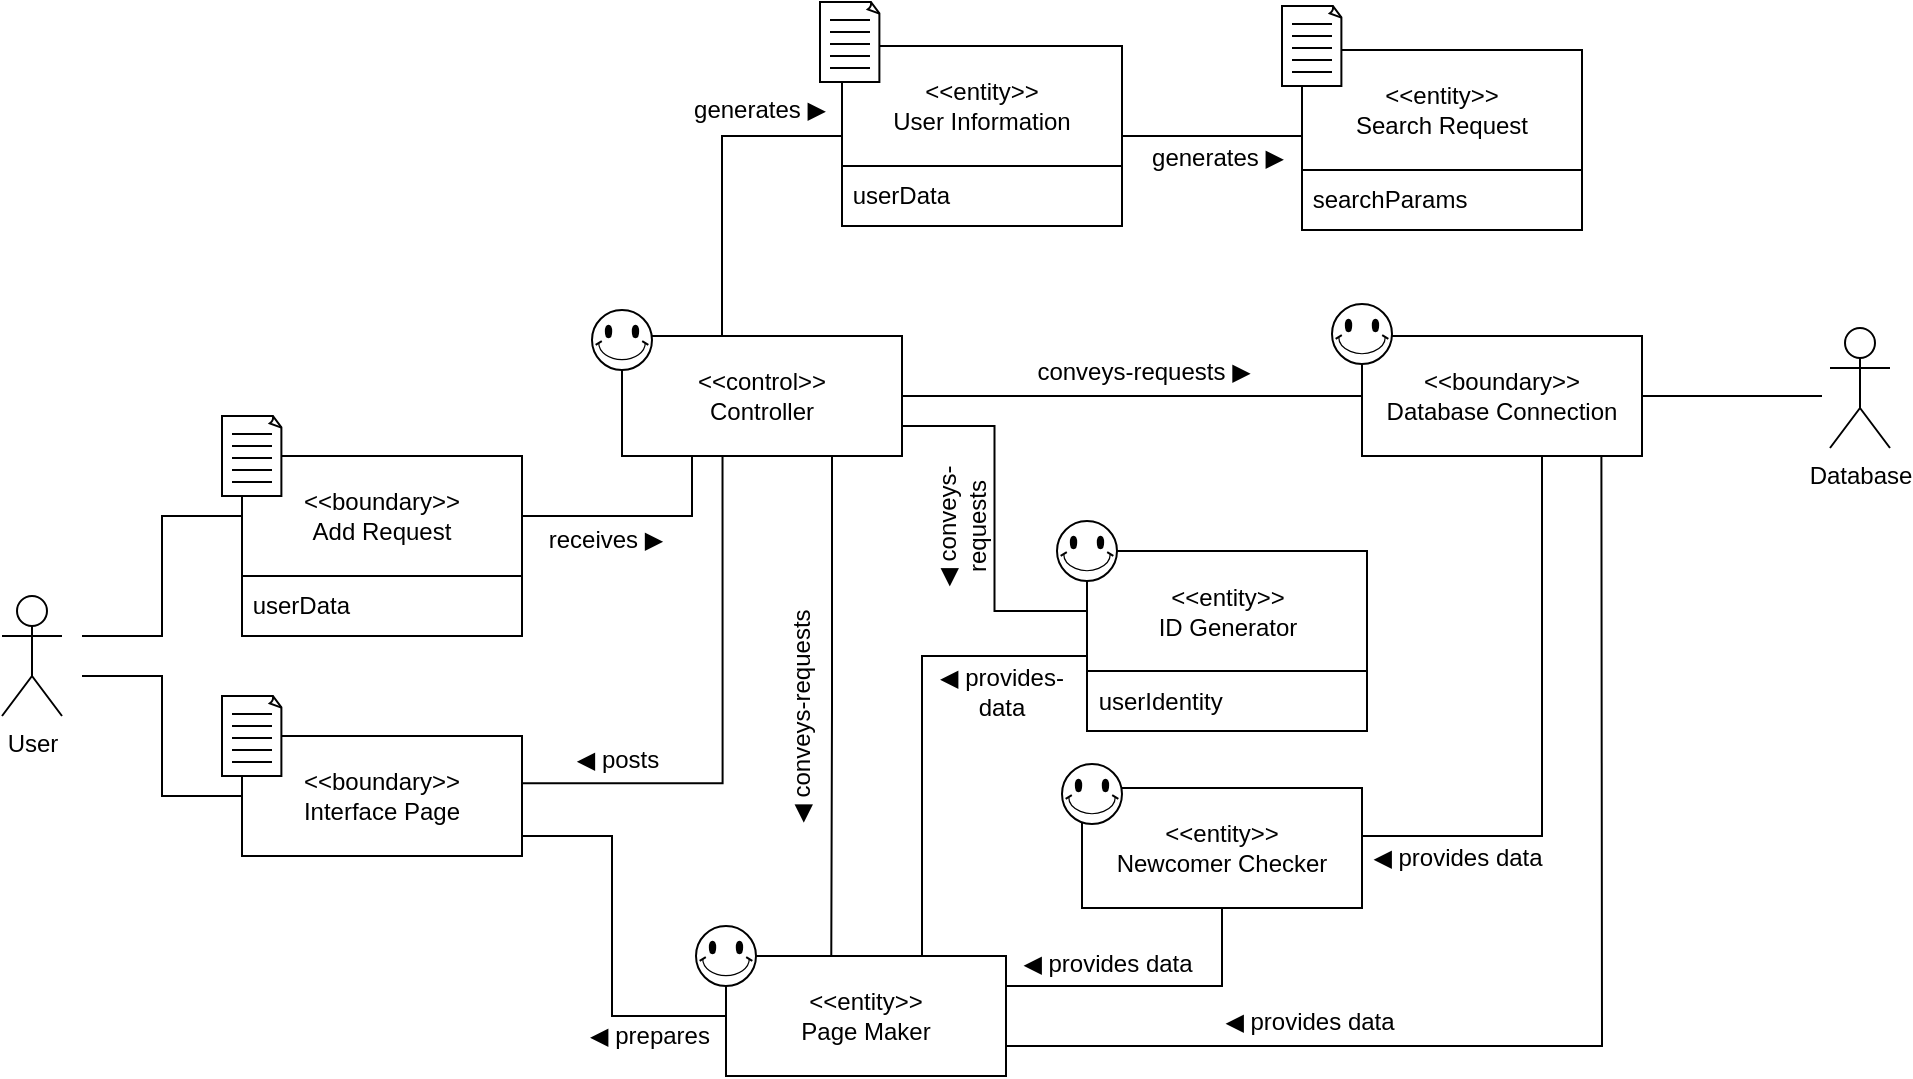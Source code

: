 <mxfile version="14.6.0" type="github">
  <diagram id="OBH5geUHSGTvNpPjRV8W" name="Page-1">
    <mxGraphModel dx="1483" dy="783" grid="1" gridSize="10" guides="1" tooltips="1" connect="1" arrows="1" fold="1" page="1" pageScale="1" pageWidth="827" pageHeight="1169" math="0" shadow="0">
      <root>
        <mxCell id="0" />
        <mxCell id="1" parent="0" />
        <mxCell id="lS9I7DAr3Gd4Izb3YdTy-1" value="Database" style="shape=umlActor;verticalLabelPosition=bottom;verticalAlign=top;html=1;outlineConnect=0;" vertex="1" parent="1">
          <mxGeometry x="1004" y="256" width="30" height="60" as="geometry" />
        </mxCell>
        <mxCell id="lS9I7DAr3Gd4Izb3YdTy-2" style="edgeStyle=orthogonalEdgeStyle;rounded=0;orthogonalLoop=1;jettySize=auto;html=1;exitX=0.359;exitY=0.985;exitDx=0;exitDy=0;entryX=1.003;entryY=0.394;entryDx=0;entryDy=0;entryPerimeter=0;startArrow=none;startFill=0;endArrow=none;endFill=0;exitPerimeter=0;" edge="1" parent="1" source="lS9I7DAr3Gd4Izb3YdTy-49" target="lS9I7DAr3Gd4Izb3YdTy-40">
          <mxGeometry relative="1" as="geometry">
            <Array as="points">
              <mxPoint x="450" y="484" />
            </Array>
          </mxGeometry>
        </mxCell>
        <mxCell id="lS9I7DAr3Gd4Izb3YdTy-3" style="edgeStyle=orthogonalEdgeStyle;rounded=0;orthogonalLoop=1;jettySize=auto;html=1;exitX=0.5;exitY=1;exitDx=0;exitDy=0;exitPerimeter=0;" edge="1" parent="1">
          <mxGeometry relative="1" as="geometry">
            <mxPoint x="135" y="185" as="sourcePoint" />
            <mxPoint x="135" y="185" as="targetPoint" />
          </mxGeometry>
        </mxCell>
        <mxCell id="lS9I7DAr3Gd4Izb3YdTy-4" style="edgeStyle=orthogonalEdgeStyle;rounded=0;orthogonalLoop=1;jettySize=auto;html=1;exitX=0.5;exitY=1;exitDx=0;exitDy=0;exitPerimeter=0;" edge="1" parent="1">
          <mxGeometry relative="1" as="geometry">
            <mxPoint x="135" y="185" as="sourcePoint" />
            <mxPoint x="135" y="185" as="targetPoint" />
          </mxGeometry>
        </mxCell>
        <mxCell id="lS9I7DAr3Gd4Izb3YdTy-5" style="edgeStyle=orthogonalEdgeStyle;rounded=0;orthogonalLoop=1;jettySize=auto;html=1;exitX=1.001;exitY=0.834;exitDx=0;exitDy=0;entryX=0;entryY=0.5;entryDx=0;entryDy=0;startArrow=none;startFill=0;endArrow=none;endFill=0;exitPerimeter=0;" edge="1" parent="1" source="lS9I7DAr3Gd4Izb3YdTy-40" target="lS9I7DAr3Gd4Izb3YdTy-68">
          <mxGeometry relative="1" as="geometry">
            <Array as="points">
              <mxPoint x="395" y="510" />
              <mxPoint x="395" y="600" />
            </Array>
          </mxGeometry>
        </mxCell>
        <mxCell id="lS9I7DAr3Gd4Izb3YdTy-6" style="edgeStyle=orthogonalEdgeStyle;rounded=0;orthogonalLoop=1;jettySize=auto;html=1;exitX=0;exitY=0.5;exitDx=0;exitDy=0;startArrow=none;startFill=0;endArrow=none;endFill=0;" edge="1" parent="1" source="lS9I7DAr3Gd4Izb3YdTy-40">
          <mxGeometry relative="1" as="geometry">
            <mxPoint x="130" y="430" as="targetPoint" />
            <Array as="points">
              <mxPoint x="170" y="490" />
              <mxPoint x="170" y="430" />
            </Array>
          </mxGeometry>
        </mxCell>
        <object label="User" id="lS9I7DAr3Gd4Izb3YdTy-7">
          <mxCell style="shape=umlActor;verticalLabelPosition=bottom;verticalAlign=top;html=1;outlineConnect=0;" vertex="1" parent="1">
            <mxGeometry x="90" y="390" width="30" height="60" as="geometry" />
          </mxCell>
        </object>
        <mxCell id="lS9I7DAr3Gd4Izb3YdTy-8" value="" style="group" vertex="1" connectable="0" parent="1">
          <mxGeometry x="510" y="115" width="140" height="100" as="geometry" />
        </mxCell>
        <mxCell id="lS9I7DAr3Gd4Izb3YdTy-9" value="" style="group" vertex="1" connectable="0" parent="lS9I7DAr3Gd4Izb3YdTy-8">
          <mxGeometry x="-11" y="-22" width="151" height="112" as="geometry" />
        </mxCell>
        <mxCell id="lS9I7DAr3Gd4Izb3YdTy-10" value="&amp;lt;&amp;lt;entity&amp;gt;&amp;gt;&lt;br&gt;User Information" style="rounded=0;whiteSpace=wrap;html=1;" vertex="1" parent="lS9I7DAr3Gd4Izb3YdTy-9">
          <mxGeometry x="11" y="22" width="140" height="60" as="geometry" />
        </mxCell>
        <mxCell id="lS9I7DAr3Gd4Izb3YdTy-11" value="&amp;nbsp;userData" style="rounded=0;whiteSpace=wrap;html=1;align=left;" vertex="1" parent="lS9I7DAr3Gd4Izb3YdTy-9">
          <mxGeometry x="11" y="82" width="140" height="30" as="geometry" />
        </mxCell>
        <mxCell id="lS9I7DAr3Gd4Izb3YdTy-12" value="" style="group" vertex="1" connectable="0" parent="lS9I7DAr3Gd4Izb3YdTy-9">
          <mxGeometry width="30" height="40" as="geometry" />
        </mxCell>
        <mxCell id="lS9I7DAr3Gd4Izb3YdTy-13" value="" style="whiteSpace=wrap;html=1;shape=mxgraph.basic.document" vertex="1" parent="lS9I7DAr3Gd4Izb3YdTy-12">
          <mxGeometry width="30" height="40" as="geometry" />
        </mxCell>
        <mxCell id="lS9I7DAr3Gd4Izb3YdTy-14" value="" style="endArrow=none;html=1;" edge="1" parent="lS9I7DAr3Gd4Izb3YdTy-12">
          <mxGeometry width="50" height="50" relative="1" as="geometry">
            <mxPoint x="5" y="9" as="sourcePoint" />
            <mxPoint x="25" y="9" as="targetPoint" />
          </mxGeometry>
        </mxCell>
        <mxCell id="lS9I7DAr3Gd4Izb3YdTy-15" value="" style="endArrow=none;html=1;" edge="1" parent="lS9I7DAr3Gd4Izb3YdTy-12">
          <mxGeometry width="50" height="50" relative="1" as="geometry">
            <mxPoint x="5" y="15" as="sourcePoint" />
            <mxPoint x="25" y="15" as="targetPoint" />
          </mxGeometry>
        </mxCell>
        <mxCell id="lS9I7DAr3Gd4Izb3YdTy-16" value="" style="endArrow=none;html=1;" edge="1" parent="lS9I7DAr3Gd4Izb3YdTy-12">
          <mxGeometry width="50" height="50" relative="1" as="geometry">
            <mxPoint x="5" y="21" as="sourcePoint" />
            <mxPoint x="25" y="21" as="targetPoint" />
          </mxGeometry>
        </mxCell>
        <mxCell id="lS9I7DAr3Gd4Izb3YdTy-17" value="" style="endArrow=none;html=1;" edge="1" parent="lS9I7DAr3Gd4Izb3YdTy-12">
          <mxGeometry width="50" height="50" relative="1" as="geometry">
            <mxPoint x="5" y="27" as="sourcePoint" />
            <mxPoint x="25" y="27" as="targetPoint" />
          </mxGeometry>
        </mxCell>
        <mxCell id="lS9I7DAr3Gd4Izb3YdTy-18" value="" style="endArrow=none;html=1;" edge="1" parent="lS9I7DAr3Gd4Izb3YdTy-12">
          <mxGeometry width="50" height="50" relative="1" as="geometry">
            <mxPoint x="5" y="33" as="sourcePoint" />
            <mxPoint x="25" y="33" as="targetPoint" />
          </mxGeometry>
        </mxCell>
        <mxCell id="lS9I7DAr3Gd4Izb3YdTy-19" style="edgeStyle=orthogonalEdgeStyle;rounded=0;orthogonalLoop=1;jettySize=auto;html=1;exitX=1;exitY=0.5;exitDx=0;exitDy=0;entryX=0.25;entryY=1;entryDx=0;entryDy=0;startArrow=none;startFill=0;endArrow=none;endFill=0;" edge="1" parent="1" source="lS9I7DAr3Gd4Izb3YdTy-30" target="lS9I7DAr3Gd4Izb3YdTy-49">
          <mxGeometry relative="1" as="geometry" />
        </mxCell>
        <mxCell id="lS9I7DAr3Gd4Izb3YdTy-20" style="edgeStyle=orthogonalEdgeStyle;rounded=0;orthogonalLoop=1;jettySize=auto;html=1;exitX=0;exitY=0.5;exitDx=0;exitDy=0;startArrow=none;startFill=0;endArrow=none;endFill=0;" edge="1" parent="1" source="lS9I7DAr3Gd4Izb3YdTy-30">
          <mxGeometry relative="1" as="geometry">
            <mxPoint x="130" y="410" as="targetPoint" />
            <Array as="points">
              <mxPoint x="170" y="350" />
              <mxPoint x="170" y="410" />
            </Array>
          </mxGeometry>
        </mxCell>
        <mxCell id="lS9I7DAr3Gd4Izb3YdTy-21" value="◀ conveys-requests" style="text;html=1;strokeColor=none;fillColor=none;align=center;verticalAlign=middle;whiteSpace=wrap;rounded=0;rotation=-90;" vertex="1" parent="1">
          <mxGeometry x="425" y="440" width="130" height="20" as="geometry" />
        </mxCell>
        <mxCell id="lS9I7DAr3Gd4Izb3YdTy-22" value="◀ prepares" style="text;html=1;strokeColor=none;fillColor=none;align=center;verticalAlign=middle;whiteSpace=wrap;rounded=0;" vertex="1" parent="1">
          <mxGeometry x="381" y="600" width="66" height="20" as="geometry" />
        </mxCell>
        <mxCell id="lS9I7DAr3Gd4Izb3YdTy-23" value="receives ▶" style="text;html=1;strokeColor=none;fillColor=none;align=center;verticalAlign=middle;whiteSpace=wrap;rounded=0;" vertex="1" parent="1">
          <mxGeometry x="359" y="352" width="66" height="20" as="geometry" />
        </mxCell>
        <mxCell id="lS9I7DAr3Gd4Izb3YdTy-24" value="conveys-requests ▶" style="text;html=1;strokeColor=none;fillColor=none;align=center;verticalAlign=middle;whiteSpace=wrap;rounded=0;rotation=0;" vertex="1" parent="1">
          <mxGeometry x="596" y="268" width="130" height="20" as="geometry" />
        </mxCell>
        <mxCell id="lS9I7DAr3Gd4Izb3YdTy-25" value="◀ provides-data" style="text;html=1;strokeColor=none;fillColor=none;align=center;verticalAlign=middle;whiteSpace=wrap;rounded=0;rotation=0;" vertex="1" parent="1">
          <mxGeometry x="552" y="428" width="76" height="20" as="geometry" />
        </mxCell>
        <mxCell id="lS9I7DAr3Gd4Izb3YdTy-26" value="◀ provides data" style="text;html=1;strokeColor=none;fillColor=none;align=center;verticalAlign=middle;whiteSpace=wrap;rounded=0;rotation=0;" vertex="1" parent="1">
          <mxGeometry x="753" y="511" width="130" height="20" as="geometry" />
        </mxCell>
        <mxCell id="lS9I7DAr3Gd4Izb3YdTy-27" value="◀ posts" style="text;html=1;strokeColor=none;fillColor=none;align=center;verticalAlign=middle;whiteSpace=wrap;rounded=0;" vertex="1" parent="1">
          <mxGeometry x="365" y="462" width="66" height="20" as="geometry" />
        </mxCell>
        <mxCell id="lS9I7DAr3Gd4Izb3YdTy-28" value="" style="group" vertex="1" connectable="0" parent="1">
          <mxGeometry x="200" y="300" width="150" height="110" as="geometry" />
        </mxCell>
        <mxCell id="lS9I7DAr3Gd4Izb3YdTy-29" value="" style="group" vertex="1" connectable="0" parent="lS9I7DAr3Gd4Izb3YdTy-28">
          <mxGeometry x="10" y="20" width="140" height="90" as="geometry" />
        </mxCell>
        <mxCell id="lS9I7DAr3Gd4Izb3YdTy-30" value="&amp;lt;&amp;lt;boundary&amp;gt;&amp;gt;&lt;br&gt;Add Request" style="rounded=0;whiteSpace=wrap;html=1;" vertex="1" parent="lS9I7DAr3Gd4Izb3YdTy-29">
          <mxGeometry width="140" height="60" as="geometry" />
        </mxCell>
        <mxCell id="lS9I7DAr3Gd4Izb3YdTy-31" value="&amp;nbsp;userData" style="rounded=0;whiteSpace=wrap;html=1;align=left;" vertex="1" parent="lS9I7DAr3Gd4Izb3YdTy-29">
          <mxGeometry y="60" width="140" height="30" as="geometry" />
        </mxCell>
        <mxCell id="lS9I7DAr3Gd4Izb3YdTy-32" value="" style="group" vertex="1" connectable="0" parent="lS9I7DAr3Gd4Izb3YdTy-28">
          <mxGeometry width="30" height="40" as="geometry" />
        </mxCell>
        <mxCell id="lS9I7DAr3Gd4Izb3YdTy-33" value="" style="whiteSpace=wrap;html=1;shape=mxgraph.basic.document" vertex="1" parent="lS9I7DAr3Gd4Izb3YdTy-32">
          <mxGeometry width="30" height="40" as="geometry" />
        </mxCell>
        <mxCell id="lS9I7DAr3Gd4Izb3YdTy-34" value="" style="endArrow=none;html=1;" edge="1" parent="lS9I7DAr3Gd4Izb3YdTy-32">
          <mxGeometry width="50" height="50" relative="1" as="geometry">
            <mxPoint x="5" y="9" as="sourcePoint" />
            <mxPoint x="25" y="9" as="targetPoint" />
          </mxGeometry>
        </mxCell>
        <mxCell id="lS9I7DAr3Gd4Izb3YdTy-35" value="" style="endArrow=none;html=1;" edge="1" parent="lS9I7DAr3Gd4Izb3YdTy-32">
          <mxGeometry width="50" height="50" relative="1" as="geometry">
            <mxPoint x="5" y="15" as="sourcePoint" />
            <mxPoint x="25" y="15" as="targetPoint" />
          </mxGeometry>
        </mxCell>
        <mxCell id="lS9I7DAr3Gd4Izb3YdTy-36" value="" style="endArrow=none;html=1;" edge="1" parent="lS9I7DAr3Gd4Izb3YdTy-32">
          <mxGeometry width="50" height="50" relative="1" as="geometry">
            <mxPoint x="5" y="21" as="sourcePoint" />
            <mxPoint x="25" y="21" as="targetPoint" />
          </mxGeometry>
        </mxCell>
        <mxCell id="lS9I7DAr3Gd4Izb3YdTy-37" value="" style="endArrow=none;html=1;" edge="1" parent="lS9I7DAr3Gd4Izb3YdTy-32">
          <mxGeometry width="50" height="50" relative="1" as="geometry">
            <mxPoint x="5" y="27" as="sourcePoint" />
            <mxPoint x="25" y="27" as="targetPoint" />
          </mxGeometry>
        </mxCell>
        <mxCell id="lS9I7DAr3Gd4Izb3YdTy-38" value="" style="endArrow=none;html=1;" edge="1" parent="lS9I7DAr3Gd4Izb3YdTy-32">
          <mxGeometry width="50" height="50" relative="1" as="geometry">
            <mxPoint x="5" y="33" as="sourcePoint" />
            <mxPoint x="25" y="33" as="targetPoint" />
          </mxGeometry>
        </mxCell>
        <mxCell id="lS9I7DAr3Gd4Izb3YdTy-39" value="" style="group" vertex="1" connectable="0" parent="1">
          <mxGeometry x="200" y="440" width="150" height="80" as="geometry" />
        </mxCell>
        <mxCell id="lS9I7DAr3Gd4Izb3YdTy-40" value="&amp;lt;&amp;lt;boundary&amp;gt;&amp;gt;&lt;br&gt;Interface Page" style="rounded=0;whiteSpace=wrap;html=1;" vertex="1" parent="lS9I7DAr3Gd4Izb3YdTy-39">
          <mxGeometry x="10" y="20" width="140" height="60" as="geometry" />
        </mxCell>
        <mxCell id="lS9I7DAr3Gd4Izb3YdTy-41" value="" style="group" vertex="1" connectable="0" parent="lS9I7DAr3Gd4Izb3YdTy-39">
          <mxGeometry width="30" height="40" as="geometry" />
        </mxCell>
        <mxCell id="lS9I7DAr3Gd4Izb3YdTy-42" value="" style="whiteSpace=wrap;html=1;shape=mxgraph.basic.document" vertex="1" parent="lS9I7DAr3Gd4Izb3YdTy-41">
          <mxGeometry width="30" height="40" as="geometry" />
        </mxCell>
        <mxCell id="lS9I7DAr3Gd4Izb3YdTy-43" value="" style="endArrow=none;html=1;" edge="1" parent="lS9I7DAr3Gd4Izb3YdTy-41">
          <mxGeometry width="50" height="50" relative="1" as="geometry">
            <mxPoint x="5" y="9" as="sourcePoint" />
            <mxPoint x="25" y="9" as="targetPoint" />
          </mxGeometry>
        </mxCell>
        <mxCell id="lS9I7DAr3Gd4Izb3YdTy-44" value="" style="endArrow=none;html=1;" edge="1" parent="lS9I7DAr3Gd4Izb3YdTy-41">
          <mxGeometry width="50" height="50" relative="1" as="geometry">
            <mxPoint x="5" y="15" as="sourcePoint" />
            <mxPoint x="25" y="15" as="targetPoint" />
          </mxGeometry>
        </mxCell>
        <mxCell id="lS9I7DAr3Gd4Izb3YdTy-45" value="" style="endArrow=none;html=1;" edge="1" parent="lS9I7DAr3Gd4Izb3YdTy-41">
          <mxGeometry width="50" height="50" relative="1" as="geometry">
            <mxPoint x="5" y="21" as="sourcePoint" />
            <mxPoint x="25" y="21" as="targetPoint" />
          </mxGeometry>
        </mxCell>
        <mxCell id="lS9I7DAr3Gd4Izb3YdTy-46" value="" style="endArrow=none;html=1;" edge="1" parent="lS9I7DAr3Gd4Izb3YdTy-41">
          <mxGeometry width="50" height="50" relative="1" as="geometry">
            <mxPoint x="5" y="27" as="sourcePoint" />
            <mxPoint x="25" y="27" as="targetPoint" />
          </mxGeometry>
        </mxCell>
        <mxCell id="lS9I7DAr3Gd4Izb3YdTy-47" value="" style="endArrow=none;html=1;" edge="1" parent="lS9I7DAr3Gd4Izb3YdTy-41">
          <mxGeometry width="50" height="50" relative="1" as="geometry">
            <mxPoint x="5" y="33" as="sourcePoint" />
            <mxPoint x="25" y="33" as="targetPoint" />
          </mxGeometry>
        </mxCell>
        <mxCell id="lS9I7DAr3Gd4Izb3YdTy-48" value="" style="group" vertex="1" connectable="0" parent="1">
          <mxGeometry x="385" y="247" width="155" height="73" as="geometry" />
        </mxCell>
        <mxCell id="lS9I7DAr3Gd4Izb3YdTy-49" value="&amp;lt;&amp;lt;control&amp;gt;&amp;gt;&lt;br&gt;Controller" style="rounded=0;whiteSpace=wrap;html=1;" vertex="1" parent="lS9I7DAr3Gd4Izb3YdTy-48">
          <mxGeometry x="15" y="13" width="140" height="60" as="geometry" />
        </mxCell>
        <mxCell id="lS9I7DAr3Gd4Izb3YdTy-50" value="" style="verticalLabelPosition=bottom;verticalAlign=top;html=1;shape=mxgraph.basic.smiley" vertex="1" parent="lS9I7DAr3Gd4Izb3YdTy-48">
          <mxGeometry width="30" height="30" as="geometry" />
        </mxCell>
        <mxCell id="lS9I7DAr3Gd4Izb3YdTy-51" value="" style="group" vertex="1" connectable="0" parent="1">
          <mxGeometry x="707.5" y="382.5" width="195" height="75" as="geometry" />
        </mxCell>
        <mxCell id="lS9I7DAr3Gd4Izb3YdTy-52" value="" style="verticalLabelPosition=bottom;verticalAlign=top;html=1;shape=mxgraph.basic.smiley" vertex="1" parent="lS9I7DAr3Gd4Izb3YdTy-51">
          <mxGeometry width="30" height="30" as="geometry" />
        </mxCell>
        <mxCell id="lS9I7DAr3Gd4Izb3YdTy-53" value="" style="group" vertex="1" connectable="0" parent="lS9I7DAr3Gd4Izb3YdTy-51">
          <mxGeometry x="-75" y="-15" width="140" height="90" as="geometry" />
        </mxCell>
        <mxCell id="lS9I7DAr3Gd4Izb3YdTy-54" value="&amp;lt;&amp;lt;entity&amp;gt;&amp;gt;&lt;br&gt;ID Generator" style="rounded=0;whiteSpace=wrap;html=1;" vertex="1" parent="lS9I7DAr3Gd4Izb3YdTy-53">
          <mxGeometry width="140" height="60" as="geometry" />
        </mxCell>
        <mxCell id="lS9I7DAr3Gd4Izb3YdTy-55" value="&amp;nbsp;userIdentity" style="rounded=0;whiteSpace=wrap;html=1;align=left;" vertex="1" parent="lS9I7DAr3Gd4Izb3YdTy-53">
          <mxGeometry y="60" width="140" height="30" as="geometry" />
        </mxCell>
        <mxCell id="lS9I7DAr3Gd4Izb3YdTy-56" value="" style="verticalLabelPosition=bottom;verticalAlign=top;html=1;shape=mxgraph.basic.smiley" vertex="1" parent="lS9I7DAr3Gd4Izb3YdTy-53">
          <mxGeometry x="-15" y="-15" width="30" height="30" as="geometry" />
        </mxCell>
        <mxCell id="lS9I7DAr3Gd4Izb3YdTy-57" value="" style="group" vertex="1" connectable="0" parent="1">
          <mxGeometry x="730" y="95" width="150" height="112" as="geometry" />
        </mxCell>
        <mxCell id="lS9I7DAr3Gd4Izb3YdTy-58" value="&amp;lt;&amp;lt;entity&amp;gt;&amp;gt;&lt;br&gt;Search Request" style="rounded=0;whiteSpace=wrap;html=1;" vertex="1" parent="lS9I7DAr3Gd4Izb3YdTy-57">
          <mxGeometry x="10" y="22" width="140" height="60" as="geometry" />
        </mxCell>
        <mxCell id="lS9I7DAr3Gd4Izb3YdTy-59" value="&amp;nbsp;searchParams" style="rounded=0;whiteSpace=wrap;html=1;align=left;" vertex="1" parent="lS9I7DAr3Gd4Izb3YdTy-57">
          <mxGeometry x="10" y="82" width="140" height="30" as="geometry" />
        </mxCell>
        <mxCell id="lS9I7DAr3Gd4Izb3YdTy-60" value="" style="group" vertex="1" connectable="0" parent="lS9I7DAr3Gd4Izb3YdTy-57">
          <mxGeometry width="30" height="40" as="geometry" />
        </mxCell>
        <mxCell id="lS9I7DAr3Gd4Izb3YdTy-61" value="" style="whiteSpace=wrap;html=1;shape=mxgraph.basic.document" vertex="1" parent="lS9I7DAr3Gd4Izb3YdTy-60">
          <mxGeometry width="30" height="40" as="geometry" />
        </mxCell>
        <mxCell id="lS9I7DAr3Gd4Izb3YdTy-62" value="" style="endArrow=none;html=1;" edge="1" parent="lS9I7DAr3Gd4Izb3YdTy-60">
          <mxGeometry width="50" height="50" relative="1" as="geometry">
            <mxPoint x="5" y="9" as="sourcePoint" />
            <mxPoint x="25" y="9" as="targetPoint" />
          </mxGeometry>
        </mxCell>
        <mxCell id="lS9I7DAr3Gd4Izb3YdTy-63" value="" style="endArrow=none;html=1;" edge="1" parent="lS9I7DAr3Gd4Izb3YdTy-60">
          <mxGeometry width="50" height="50" relative="1" as="geometry">
            <mxPoint x="5" y="15" as="sourcePoint" />
            <mxPoint x="25" y="15" as="targetPoint" />
          </mxGeometry>
        </mxCell>
        <mxCell id="lS9I7DAr3Gd4Izb3YdTy-64" value="" style="endArrow=none;html=1;" edge="1" parent="lS9I7DAr3Gd4Izb3YdTy-60">
          <mxGeometry width="50" height="50" relative="1" as="geometry">
            <mxPoint x="5" y="21" as="sourcePoint" />
            <mxPoint x="25" y="21" as="targetPoint" />
          </mxGeometry>
        </mxCell>
        <mxCell id="lS9I7DAr3Gd4Izb3YdTy-65" value="" style="endArrow=none;html=1;" edge="1" parent="lS9I7DAr3Gd4Izb3YdTy-60">
          <mxGeometry width="50" height="50" relative="1" as="geometry">
            <mxPoint x="5" y="27" as="sourcePoint" />
            <mxPoint x="25" y="27" as="targetPoint" />
          </mxGeometry>
        </mxCell>
        <mxCell id="lS9I7DAr3Gd4Izb3YdTy-66" value="" style="endArrow=none;html=1;" edge="1" parent="lS9I7DAr3Gd4Izb3YdTy-60">
          <mxGeometry width="50" height="50" relative="1" as="geometry">
            <mxPoint x="5" y="33" as="sourcePoint" />
            <mxPoint x="25" y="33" as="targetPoint" />
          </mxGeometry>
        </mxCell>
        <mxCell id="lS9I7DAr3Gd4Izb3YdTy-67" value="" style="group" vertex="1" connectable="0" parent="1">
          <mxGeometry x="437" y="555" width="155" height="75" as="geometry" />
        </mxCell>
        <mxCell id="lS9I7DAr3Gd4Izb3YdTy-68" value="&amp;lt;&amp;lt;entity&amp;gt;&amp;gt;&lt;br&gt;Page Maker" style="rounded=0;whiteSpace=wrap;html=1;" vertex="1" parent="lS9I7DAr3Gd4Izb3YdTy-67">
          <mxGeometry x="15" y="15" width="140" height="60" as="geometry" />
        </mxCell>
        <mxCell id="lS9I7DAr3Gd4Izb3YdTy-69" value="" style="verticalLabelPosition=bottom;verticalAlign=top;html=1;shape=mxgraph.basic.smiley" vertex="1" parent="lS9I7DAr3Gd4Izb3YdTy-67">
          <mxGeometry width="30" height="30" as="geometry" />
        </mxCell>
        <mxCell id="lS9I7DAr3Gd4Izb3YdTy-70" value="" style="group" vertex="1" connectable="0" parent="1">
          <mxGeometry x="620" y="474" width="150" height="72" as="geometry" />
        </mxCell>
        <mxCell id="lS9I7DAr3Gd4Izb3YdTy-71" value="&amp;lt;&amp;lt;entity&amp;gt;&amp;gt;&lt;br&gt;Newcomer Checker" style="rounded=0;whiteSpace=wrap;html=1;" vertex="1" parent="lS9I7DAr3Gd4Izb3YdTy-70">
          <mxGeometry x="10" y="12" width="140" height="60" as="geometry" />
        </mxCell>
        <mxCell id="lS9I7DAr3Gd4Izb3YdTy-72" value="" style="verticalLabelPosition=bottom;verticalAlign=top;html=1;shape=mxgraph.basic.smiley" vertex="1" parent="lS9I7DAr3Gd4Izb3YdTy-70">
          <mxGeometry width="30" height="30" as="geometry" />
        </mxCell>
        <mxCell id="lS9I7DAr3Gd4Izb3YdTy-73" style="edgeStyle=orthogonalEdgeStyle;rounded=0;orthogonalLoop=1;jettySize=auto;html=1;exitX=0.855;exitY=1.024;exitDx=0;exitDy=0;entryX=1;entryY=0.75;entryDx=0;entryDy=0;endArrow=none;endFill=0;exitPerimeter=0;" edge="1" parent="1" source="lS9I7DAr3Gd4Izb3YdTy-75" target="lS9I7DAr3Gd4Izb3YdTy-68">
          <mxGeometry relative="1" as="geometry">
            <Array as="points">
              <mxPoint x="890" y="320" />
              <mxPoint x="890" y="615" />
            </Array>
          </mxGeometry>
        </mxCell>
        <mxCell id="lS9I7DAr3Gd4Izb3YdTy-74" style="edgeStyle=orthogonalEdgeStyle;rounded=0;orthogonalLoop=1;jettySize=auto;html=1;exitX=1;exitY=0.5;exitDx=0;exitDy=0;endArrow=none;endFill=0;" edge="1" parent="1" source="lS9I7DAr3Gd4Izb3YdTy-75">
          <mxGeometry relative="1" as="geometry">
            <mxPoint x="1000" y="289.952" as="targetPoint" />
          </mxGeometry>
        </mxCell>
        <mxCell id="lS9I7DAr3Gd4Izb3YdTy-75" value="&amp;lt;&amp;lt;boundary&amp;gt;&amp;gt;&lt;br&gt;Database Connection" style="rounded=0;whiteSpace=wrap;html=1;" vertex="1" parent="1">
          <mxGeometry x="770" y="260" width="140" height="60" as="geometry" />
        </mxCell>
        <mxCell id="lS9I7DAr3Gd4Izb3YdTy-76" style="edgeStyle=orthogonalEdgeStyle;rounded=0;orthogonalLoop=1;jettySize=auto;html=1;endArrow=none;endFill=0;" edge="1" parent="1">
          <mxGeometry relative="1" as="geometry">
            <mxPoint x="450" y="260" as="targetPoint" />
            <mxPoint x="510" y="140" as="sourcePoint" />
            <Array as="points">
              <mxPoint x="510" y="160" />
              <mxPoint x="450" y="160" />
            </Array>
          </mxGeometry>
        </mxCell>
        <mxCell id="lS9I7DAr3Gd4Izb3YdTy-77" value="generates&amp;nbsp;▶" style="text;html=1;strokeColor=none;fillColor=none;align=center;verticalAlign=middle;whiteSpace=wrap;rounded=0;rotation=0;" vertex="1" parent="1">
          <mxGeometry x="403.5" y="137" width="130" height="20" as="geometry" />
        </mxCell>
        <mxCell id="lS9I7DAr3Gd4Izb3YdTy-78" style="edgeStyle=orthogonalEdgeStyle;rounded=0;orthogonalLoop=1;jettySize=auto;html=1;exitX=1;exitY=0.75;exitDx=0;exitDy=0;endArrow=none;endFill=0;" edge="1" parent="1" source="lS9I7DAr3Gd4Izb3YdTy-10">
          <mxGeometry relative="1" as="geometry">
            <mxPoint x="740" y="160" as="targetPoint" />
            <Array as="points">
              <mxPoint x="740" y="160" />
            </Array>
          </mxGeometry>
        </mxCell>
        <mxCell id="lS9I7DAr3Gd4Izb3YdTy-79" style="edgeStyle=orthogonalEdgeStyle;rounded=0;orthogonalLoop=1;jettySize=auto;html=1;exitX=1;exitY=0.5;exitDx=0;exitDy=0;endArrow=none;endFill=0;" edge="1" parent="1" source="lS9I7DAr3Gd4Izb3YdTy-71" target="lS9I7DAr3Gd4Izb3YdTy-75">
          <mxGeometry relative="1" as="geometry">
            <Array as="points">
              <mxPoint x="770" y="510" />
              <mxPoint x="860" y="510" />
            </Array>
          </mxGeometry>
        </mxCell>
        <mxCell id="lS9I7DAr3Gd4Izb3YdTy-80" style="edgeStyle=orthogonalEdgeStyle;rounded=0;orthogonalLoop=1;jettySize=auto;html=1;exitX=1;exitY=0.5;exitDx=0;exitDy=0;entryX=0;entryY=0.5;entryDx=0;entryDy=0;endArrow=none;endFill=0;" edge="1" parent="1" source="lS9I7DAr3Gd4Izb3YdTy-49" target="lS9I7DAr3Gd4Izb3YdTy-75">
          <mxGeometry relative="1" as="geometry" />
        </mxCell>
        <mxCell id="lS9I7DAr3Gd4Izb3YdTy-81" style="edgeStyle=orthogonalEdgeStyle;rounded=0;orthogonalLoop=1;jettySize=auto;html=1;entryX=0.75;entryY=0;entryDx=0;entryDy=0;endArrow=none;endFill=0;" edge="1" parent="1" target="lS9I7DAr3Gd4Izb3YdTy-68">
          <mxGeometry relative="1" as="geometry">
            <mxPoint x="632" y="420" as="sourcePoint" />
            <Array as="points">
              <mxPoint x="550" y="420" />
              <mxPoint x="550" y="570" />
            </Array>
          </mxGeometry>
        </mxCell>
        <mxCell id="lS9I7DAr3Gd4Izb3YdTy-82" style="edgeStyle=orthogonalEdgeStyle;rounded=0;orthogonalLoop=1;jettySize=auto;html=1;exitX=1;exitY=0.75;exitDx=0;exitDy=0;entryX=0;entryY=0.5;entryDx=0;entryDy=0;endArrow=none;endFill=0;" edge="1" parent="1" source="lS9I7DAr3Gd4Izb3YdTy-49" target="lS9I7DAr3Gd4Izb3YdTy-54">
          <mxGeometry relative="1" as="geometry" />
        </mxCell>
        <mxCell id="lS9I7DAr3Gd4Izb3YdTy-83" style="edgeStyle=orthogonalEdgeStyle;rounded=0;orthogonalLoop=1;jettySize=auto;html=1;exitX=0.75;exitY=1;exitDx=0;exitDy=0;entryX=0.376;entryY=0;entryDx=0;entryDy=0;entryPerimeter=0;endArrow=none;endFill=0;" edge="1" parent="1" source="lS9I7DAr3Gd4Izb3YdTy-49" target="lS9I7DAr3Gd4Izb3YdTy-68">
          <mxGeometry relative="1" as="geometry" />
        </mxCell>
        <mxCell id="lS9I7DAr3Gd4Izb3YdTy-84" style="edgeStyle=orthogonalEdgeStyle;rounded=0;orthogonalLoop=1;jettySize=auto;html=1;exitX=0.5;exitY=1;exitDx=0;exitDy=0;entryX=1;entryY=0.25;entryDx=0;entryDy=0;endArrow=none;endFill=0;" edge="1" parent="1" source="lS9I7DAr3Gd4Izb3YdTy-71" target="lS9I7DAr3Gd4Izb3YdTy-68">
          <mxGeometry relative="1" as="geometry" />
        </mxCell>
        <mxCell id="lS9I7DAr3Gd4Izb3YdTy-85" value="◀ provides data" style="text;html=1;strokeColor=none;fillColor=none;align=center;verticalAlign=middle;whiteSpace=wrap;rounded=0;rotation=0;" vertex="1" parent="1">
          <mxGeometry x="577.5" y="564" width="130" height="20" as="geometry" />
        </mxCell>
        <mxCell id="lS9I7DAr3Gd4Izb3YdTy-86" value="◀ provides data" style="text;html=1;strokeColor=none;fillColor=none;align=center;verticalAlign=middle;whiteSpace=wrap;rounded=0;rotation=0;" vertex="1" parent="1">
          <mxGeometry x="678.5" y="593" width="130" height="20" as="geometry" />
        </mxCell>
        <mxCell id="lS9I7DAr3Gd4Izb3YdTy-87" value="◀ conveys-&lt;br&gt;requests" style="text;html=1;strokeColor=none;fillColor=none;align=center;verticalAlign=middle;whiteSpace=wrap;rounded=0;rotation=-90;" vertex="1" parent="1">
          <mxGeometry x="505" y="345" width="130" height="20" as="geometry" />
        </mxCell>
        <mxCell id="lS9I7DAr3Gd4Izb3YdTy-88" value="" style="verticalLabelPosition=bottom;verticalAlign=top;html=1;shape=mxgraph.basic.smiley" vertex="1" parent="1">
          <mxGeometry x="755" y="244" width="30" height="30" as="geometry" />
        </mxCell>
        <mxCell id="lS9I7DAr3Gd4Izb3YdTy-89" value="generates&amp;nbsp;▶" style="text;html=1;strokeColor=none;fillColor=none;align=center;verticalAlign=middle;whiteSpace=wrap;rounded=0;rotation=0;" vertex="1" parent="1">
          <mxGeometry x="633" y="161" width="130" height="20" as="geometry" />
        </mxCell>
      </root>
    </mxGraphModel>
  </diagram>
</mxfile>

